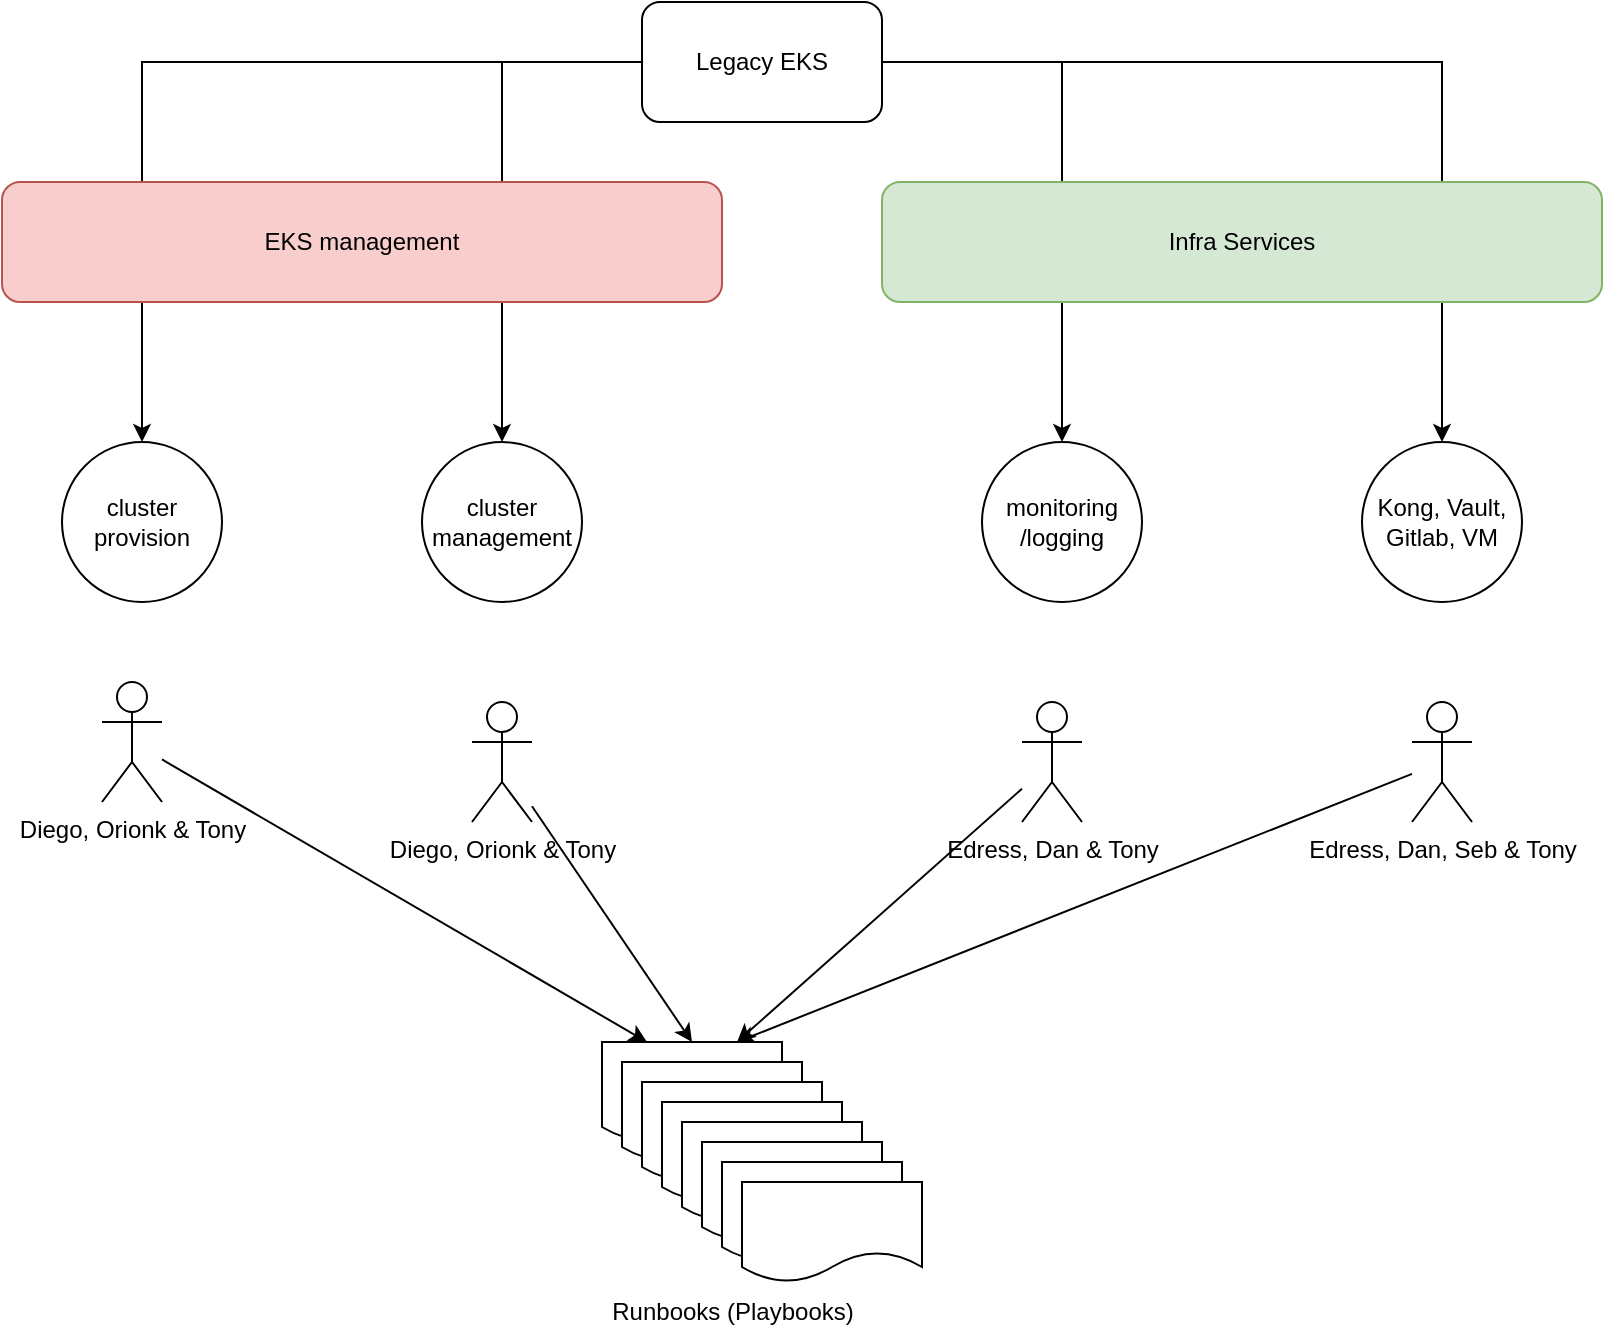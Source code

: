 <mxfile version="20.8.20" type="github">
  <diagram name="Page-1" id="UDq8F3k9JjVcfoBoUdrw">
    <mxGraphModel dx="1234" dy="1131" grid="1" gridSize="10" guides="1" tooltips="1" connect="1" arrows="1" fold="1" page="1" pageScale="1" pageWidth="850" pageHeight="1100" math="0" shadow="0">
      <root>
        <mxCell id="0" />
        <mxCell id="1" parent="0" />
        <mxCell id="wfuacGObjQt9gQqZAv1i-7" style="edgeStyle=orthogonalEdgeStyle;rounded=0;orthogonalLoop=1;jettySize=auto;html=1;entryX=0.5;entryY=0;entryDx=0;entryDy=0;" edge="1" parent="1" source="wfuacGObjQt9gQqZAv1i-2" target="wfuacGObjQt9gQqZAv1i-3">
          <mxGeometry relative="1" as="geometry" />
        </mxCell>
        <mxCell id="wfuacGObjQt9gQqZAv1i-8" style="edgeStyle=orthogonalEdgeStyle;rounded=0;orthogonalLoop=1;jettySize=auto;html=1;entryX=0.5;entryY=0;entryDx=0;entryDy=0;" edge="1" parent="1" source="wfuacGObjQt9gQqZAv1i-2" target="wfuacGObjQt9gQqZAv1i-4">
          <mxGeometry relative="1" as="geometry" />
        </mxCell>
        <mxCell id="wfuacGObjQt9gQqZAv1i-9" style="edgeStyle=orthogonalEdgeStyle;rounded=0;orthogonalLoop=1;jettySize=auto;html=1;entryX=0.5;entryY=0;entryDx=0;entryDy=0;" edge="1" parent="1" source="wfuacGObjQt9gQqZAv1i-2" target="wfuacGObjQt9gQqZAv1i-5">
          <mxGeometry relative="1" as="geometry" />
        </mxCell>
        <mxCell id="wfuacGObjQt9gQqZAv1i-10" style="edgeStyle=orthogonalEdgeStyle;rounded=0;orthogonalLoop=1;jettySize=auto;html=1;entryX=0.5;entryY=0;entryDx=0;entryDy=0;" edge="1" parent="1" source="wfuacGObjQt9gQqZAv1i-2" target="wfuacGObjQt9gQqZAv1i-6">
          <mxGeometry relative="1" as="geometry" />
        </mxCell>
        <mxCell id="wfuacGObjQt9gQqZAv1i-2" value="Legacy EKS" style="rounded=1;whiteSpace=wrap;html=1;" vertex="1" parent="1">
          <mxGeometry x="340" y="360" width="120" height="60" as="geometry" />
        </mxCell>
        <mxCell id="wfuacGObjQt9gQqZAv1i-3" value="cluster provision" style="ellipse;whiteSpace=wrap;html=1;aspect=fixed;" vertex="1" parent="1">
          <mxGeometry x="50" y="580" width="80" height="80" as="geometry" />
        </mxCell>
        <mxCell id="wfuacGObjQt9gQqZAv1i-4" value="cluster management" style="ellipse;whiteSpace=wrap;html=1;aspect=fixed;" vertex="1" parent="1">
          <mxGeometry x="230" y="580" width="80" height="80" as="geometry" />
        </mxCell>
        <mxCell id="wfuacGObjQt9gQqZAv1i-5" value="monitoring&lt;br&gt;/logging" style="ellipse;whiteSpace=wrap;html=1;aspect=fixed;" vertex="1" parent="1">
          <mxGeometry x="510" y="580" width="80" height="80" as="geometry" />
        </mxCell>
        <mxCell id="wfuacGObjQt9gQqZAv1i-6" value="Kong, Vault, Gitlab, VM" style="ellipse;whiteSpace=wrap;html=1;aspect=fixed;" vertex="1" parent="1">
          <mxGeometry x="700" y="580" width="80" height="80" as="geometry" />
        </mxCell>
        <mxCell id="wfuacGObjQt9gQqZAv1i-25" style="edgeStyle=none;rounded=0;orthogonalLoop=1;jettySize=auto;html=1;entryX=0.25;entryY=0;entryDx=0;entryDy=0;" edge="1" parent="1" source="wfuacGObjQt9gQqZAv1i-11" target="wfuacGObjQt9gQqZAv1i-17">
          <mxGeometry relative="1" as="geometry" />
        </mxCell>
        <mxCell id="wfuacGObjQt9gQqZAv1i-11" value="Diego, Orionk &amp;amp; Tony" style="shape=umlActor;verticalLabelPosition=bottom;verticalAlign=top;html=1;outlineConnect=0;" vertex="1" parent="1">
          <mxGeometry x="70" y="700" width="30" height="60" as="geometry" />
        </mxCell>
        <mxCell id="wfuacGObjQt9gQqZAv1i-26" style="edgeStyle=none;rounded=0;orthogonalLoop=1;jettySize=auto;html=1;entryX=0.5;entryY=0;entryDx=0;entryDy=0;" edge="1" parent="1" source="wfuacGObjQt9gQqZAv1i-12" target="wfuacGObjQt9gQqZAv1i-17">
          <mxGeometry relative="1" as="geometry" />
        </mxCell>
        <mxCell id="wfuacGObjQt9gQqZAv1i-12" value="Diego, Orionk &amp;amp; Tony" style="shape=umlActor;verticalLabelPosition=bottom;verticalAlign=top;html=1;outlineConnect=0;" vertex="1" parent="1">
          <mxGeometry x="255" y="710" width="30" height="60" as="geometry" />
        </mxCell>
        <mxCell id="wfuacGObjQt9gQqZAv1i-27" style="edgeStyle=none;rounded=0;orthogonalLoop=1;jettySize=auto;html=1;entryX=0.75;entryY=0;entryDx=0;entryDy=0;" edge="1" parent="1" source="wfuacGObjQt9gQqZAv1i-13" target="wfuacGObjQt9gQqZAv1i-17">
          <mxGeometry relative="1" as="geometry" />
        </mxCell>
        <mxCell id="wfuacGObjQt9gQqZAv1i-13" value="Edress, Dan &amp;amp; Tony" style="shape=umlActor;verticalLabelPosition=bottom;verticalAlign=top;html=1;outlineConnect=0;" vertex="1" parent="1">
          <mxGeometry x="530" y="710" width="30" height="60" as="geometry" />
        </mxCell>
        <mxCell id="wfuacGObjQt9gQqZAv1i-28" style="edgeStyle=none;rounded=0;orthogonalLoop=1;jettySize=auto;html=1;entryX=0.75;entryY=0;entryDx=0;entryDy=0;" edge="1" parent="1" source="wfuacGObjQt9gQqZAv1i-14" target="wfuacGObjQt9gQqZAv1i-17">
          <mxGeometry relative="1" as="geometry" />
        </mxCell>
        <mxCell id="wfuacGObjQt9gQqZAv1i-14" value="Edress, Dan, Seb &amp;amp; Tony" style="shape=umlActor;verticalLabelPosition=bottom;verticalAlign=top;html=1;outlineConnect=0;" vertex="1" parent="1">
          <mxGeometry x="725" y="710" width="30" height="60" as="geometry" />
        </mxCell>
        <mxCell id="wfuacGObjQt9gQqZAv1i-15" value="Infra Services" style="rounded=1;whiteSpace=wrap;html=1;fillColor=#d5e8d4;strokeColor=#82b366;" vertex="1" parent="1">
          <mxGeometry x="460" y="450" width="360" height="60" as="geometry" />
        </mxCell>
        <mxCell id="wfuacGObjQt9gQqZAv1i-16" value="EKS management" style="rounded=1;whiteSpace=wrap;html=1;fillColor=#f8cecc;strokeColor=#b85450;" vertex="1" parent="1">
          <mxGeometry x="20" y="450" width="360" height="60" as="geometry" />
        </mxCell>
        <mxCell id="wfuacGObjQt9gQqZAv1i-17" value="" style="shape=document;whiteSpace=wrap;html=1;boundedLbl=1;" vertex="1" parent="1">
          <mxGeometry x="320" y="880" width="90" height="50" as="geometry" />
        </mxCell>
        <mxCell id="wfuacGObjQt9gQqZAv1i-18" value="" style="shape=document;whiteSpace=wrap;html=1;boundedLbl=1;" vertex="1" parent="1">
          <mxGeometry x="330" y="890" width="90" height="50" as="geometry" />
        </mxCell>
        <mxCell id="wfuacGObjQt9gQqZAv1i-19" value="" style="shape=document;whiteSpace=wrap;html=1;boundedLbl=1;" vertex="1" parent="1">
          <mxGeometry x="340" y="900" width="90" height="50" as="geometry" />
        </mxCell>
        <mxCell id="wfuacGObjQt9gQqZAv1i-20" value="" style="shape=document;whiteSpace=wrap;html=1;boundedLbl=1;" vertex="1" parent="1">
          <mxGeometry x="350" y="910" width="90" height="50" as="geometry" />
        </mxCell>
        <mxCell id="wfuacGObjQt9gQqZAv1i-21" value="" style="shape=document;whiteSpace=wrap;html=1;boundedLbl=1;" vertex="1" parent="1">
          <mxGeometry x="360" y="920" width="90" height="50" as="geometry" />
        </mxCell>
        <mxCell id="wfuacGObjQt9gQqZAv1i-22" value="" style="shape=document;whiteSpace=wrap;html=1;boundedLbl=1;" vertex="1" parent="1">
          <mxGeometry x="370" y="930" width="90" height="50" as="geometry" />
        </mxCell>
        <mxCell id="wfuacGObjQt9gQqZAv1i-23" value="" style="shape=document;whiteSpace=wrap;html=1;boundedLbl=1;" vertex="1" parent="1">
          <mxGeometry x="380" y="940" width="90" height="50" as="geometry" />
        </mxCell>
        <mxCell id="wfuacGObjQt9gQqZAv1i-24" value="" style="shape=document;whiteSpace=wrap;html=1;boundedLbl=1;" vertex="1" parent="1">
          <mxGeometry x="390" y="950" width="90" height="50" as="geometry" />
        </mxCell>
        <mxCell id="wfuacGObjQt9gQqZAv1i-29" value="Runbooks (Playbooks)" style="text;html=1;align=center;verticalAlign=middle;resizable=0;points=[];autosize=1;strokeColor=none;fillColor=none;" vertex="1" parent="1">
          <mxGeometry x="315" y="1000" width="140" height="30" as="geometry" />
        </mxCell>
      </root>
    </mxGraphModel>
  </diagram>
</mxfile>
